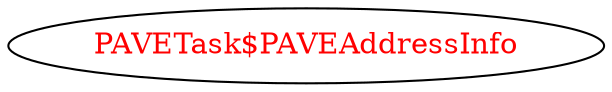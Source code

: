 digraph dependencyGraph {
 concentrate=true;
 ranksep="2.0";
 rankdir="LR"; 
 splines="ortho";
"PAVETask$PAVEAddressInfo" [fontcolor="red"];
}